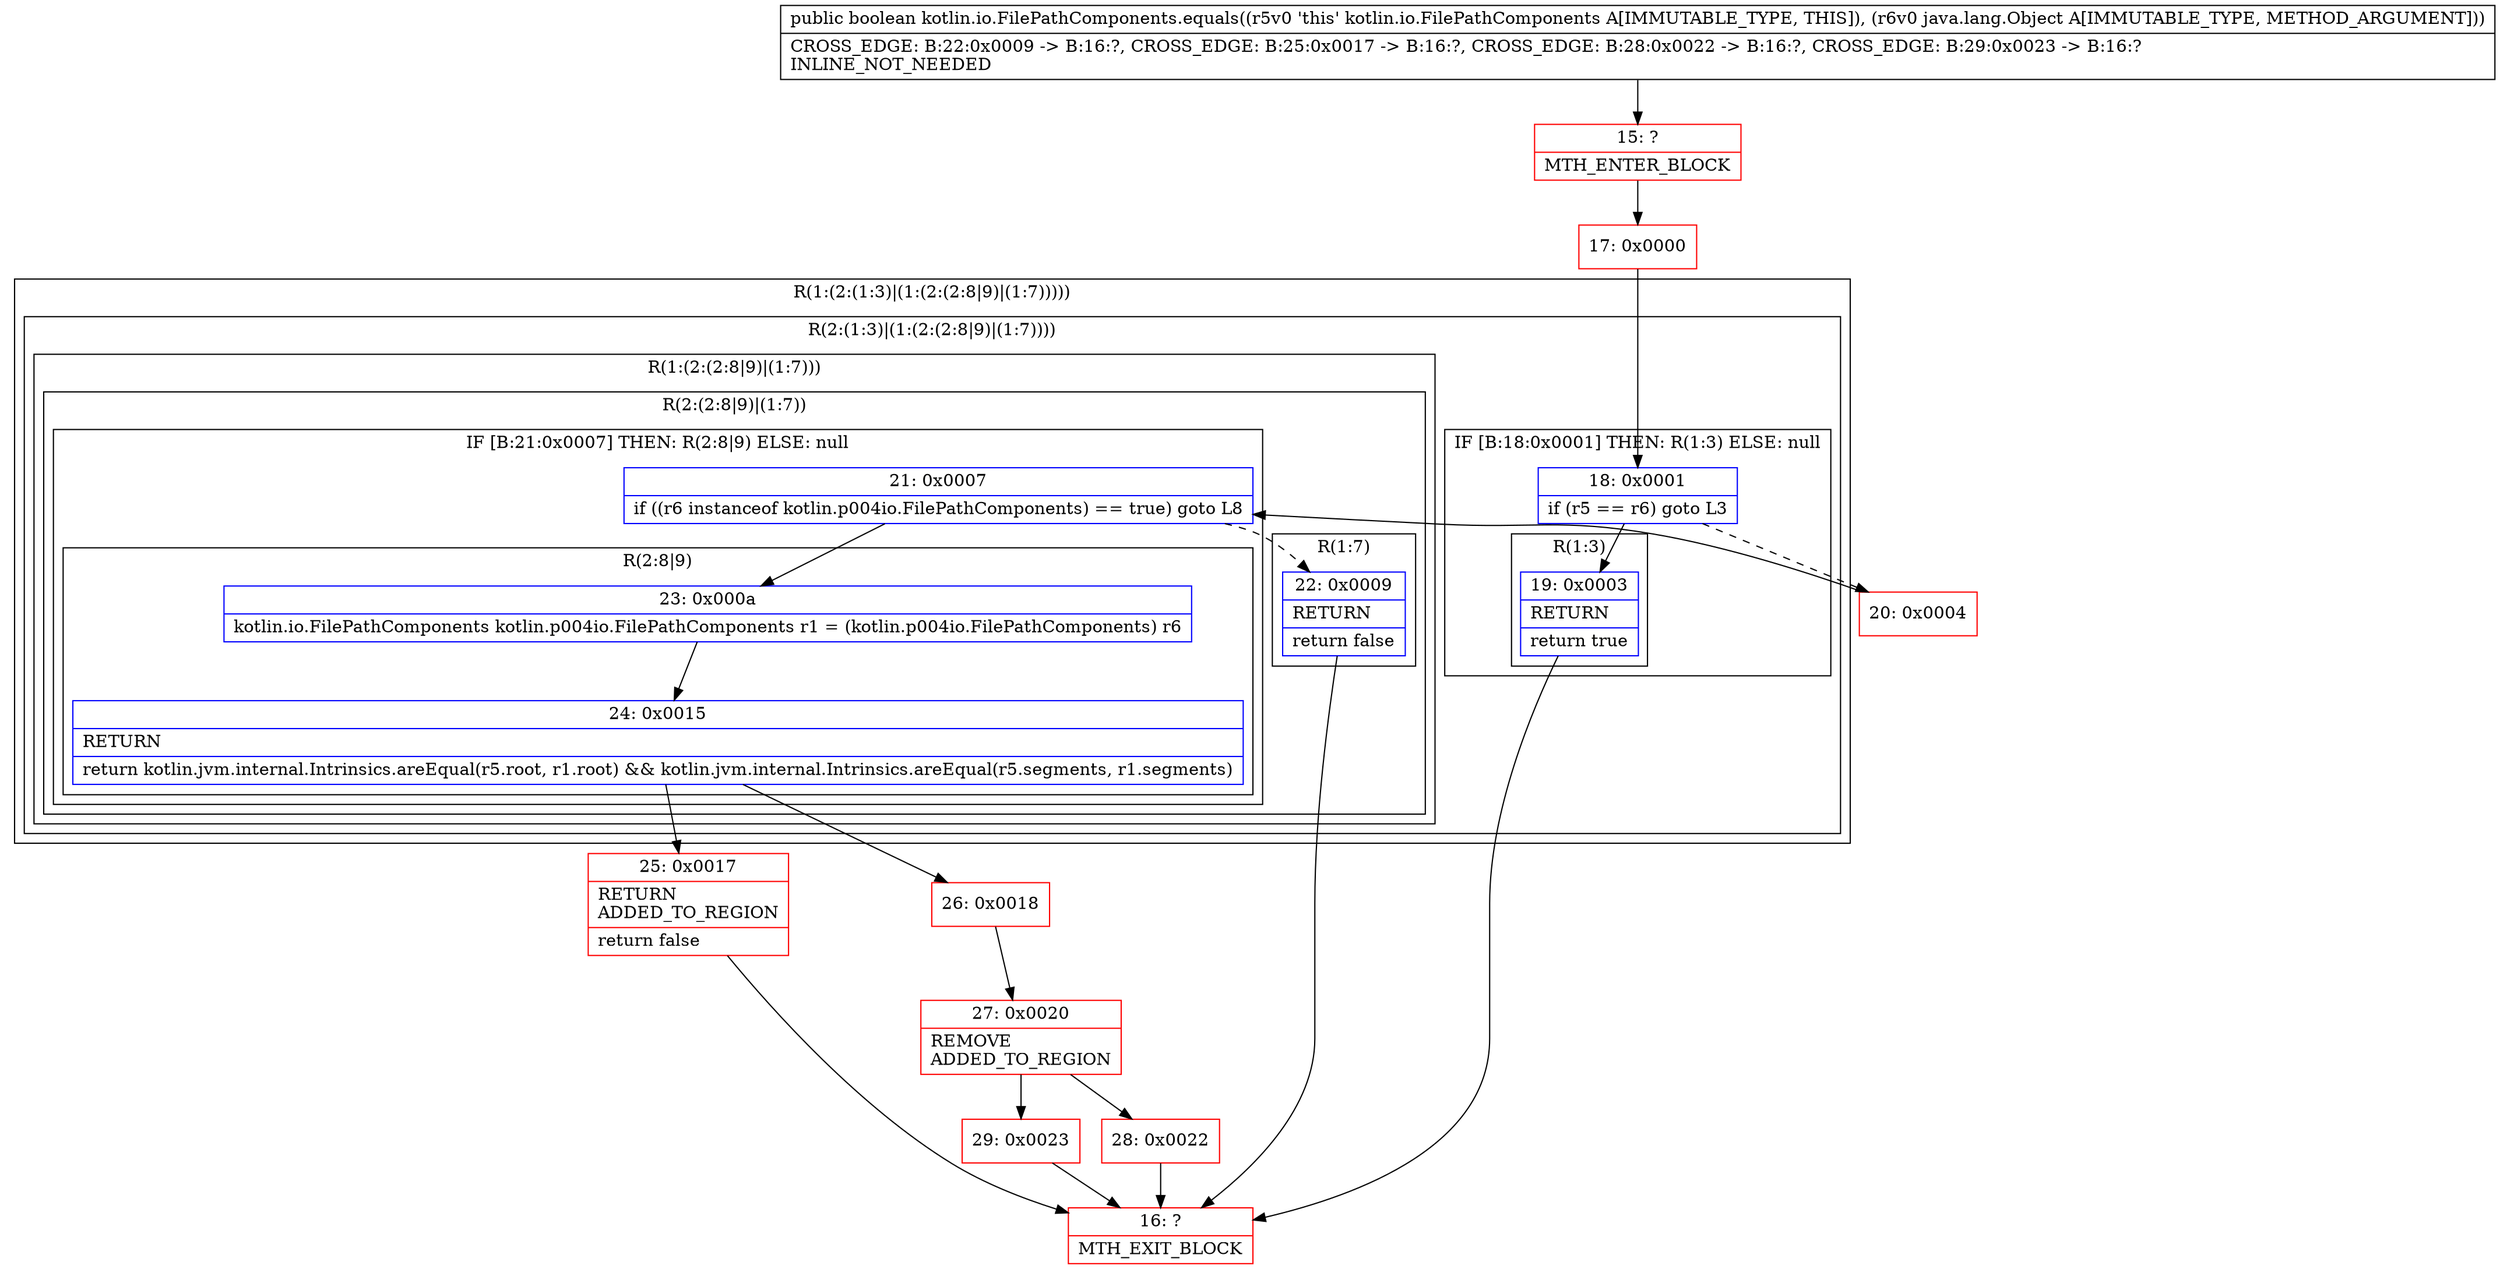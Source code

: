 digraph "CFG forkotlin.io.FilePathComponents.equals(Ljava\/lang\/Object;)Z" {
subgraph cluster_Region_1155125598 {
label = "R(1:(2:(1:3)|(1:(2:(2:8|9)|(1:7)))))";
node [shape=record,color=blue];
subgraph cluster_Region_980339167 {
label = "R(2:(1:3)|(1:(2:(2:8|9)|(1:7))))";
node [shape=record,color=blue];
subgraph cluster_IfRegion_655174313 {
label = "IF [B:18:0x0001] THEN: R(1:3) ELSE: null";
node [shape=record,color=blue];
Node_18 [shape=record,label="{18\:\ 0x0001|if (r5 == r6) goto L3\l}"];
subgraph cluster_Region_1325261788 {
label = "R(1:3)";
node [shape=record,color=blue];
Node_19 [shape=record,label="{19\:\ 0x0003|RETURN\l|return true\l}"];
}
}
subgraph cluster_Region_1151637628 {
label = "R(1:(2:(2:8|9)|(1:7)))";
node [shape=record,color=blue];
subgraph cluster_Region_138969350 {
label = "R(2:(2:8|9)|(1:7))";
node [shape=record,color=blue];
subgraph cluster_IfRegion_1180609220 {
label = "IF [B:21:0x0007] THEN: R(2:8|9) ELSE: null";
node [shape=record,color=blue];
Node_21 [shape=record,label="{21\:\ 0x0007|if ((r6 instanceof kotlin.p004io.FilePathComponents) == true) goto L8\l}"];
subgraph cluster_Region_1120175893 {
label = "R(2:8|9)";
node [shape=record,color=blue];
Node_23 [shape=record,label="{23\:\ 0x000a|kotlin.io.FilePathComponents kotlin.p004io.FilePathComponents r1 = (kotlin.p004io.FilePathComponents) r6\l}"];
Node_24 [shape=record,label="{24\:\ 0x0015|RETURN\l|return kotlin.jvm.internal.Intrinsics.areEqual(r5.root, r1.root) && kotlin.jvm.internal.Intrinsics.areEqual(r5.segments, r1.segments)\l}"];
}
}
subgraph cluster_Region_1729909456 {
label = "R(1:7)";
node [shape=record,color=blue];
Node_22 [shape=record,label="{22\:\ 0x0009|RETURN\l|return false\l}"];
}
}
}
}
}
Node_15 [shape=record,color=red,label="{15\:\ ?|MTH_ENTER_BLOCK\l}"];
Node_17 [shape=record,color=red,label="{17\:\ 0x0000}"];
Node_16 [shape=record,color=red,label="{16\:\ ?|MTH_EXIT_BLOCK\l}"];
Node_20 [shape=record,color=red,label="{20\:\ 0x0004}"];
Node_25 [shape=record,color=red,label="{25\:\ 0x0017|RETURN\lADDED_TO_REGION\l|return false\l}"];
Node_26 [shape=record,color=red,label="{26\:\ 0x0018}"];
Node_27 [shape=record,color=red,label="{27\:\ 0x0020|REMOVE\lADDED_TO_REGION\l}"];
Node_28 [shape=record,color=red,label="{28\:\ 0x0022}"];
Node_29 [shape=record,color=red,label="{29\:\ 0x0023}"];
MethodNode[shape=record,label="{public boolean kotlin.io.FilePathComponents.equals((r5v0 'this' kotlin.io.FilePathComponents A[IMMUTABLE_TYPE, THIS]), (r6v0 java.lang.Object A[IMMUTABLE_TYPE, METHOD_ARGUMENT]))  | CROSS_EDGE: B:22:0x0009 \-\> B:16:?, CROSS_EDGE: B:25:0x0017 \-\> B:16:?, CROSS_EDGE: B:28:0x0022 \-\> B:16:?, CROSS_EDGE: B:29:0x0023 \-\> B:16:?\lINLINE_NOT_NEEDED\l}"];
MethodNode -> Node_15;Node_18 -> Node_19;
Node_18 -> Node_20[style=dashed];
Node_19 -> Node_16;
Node_21 -> Node_22[style=dashed];
Node_21 -> Node_23;
Node_23 -> Node_24;
Node_24 -> Node_25;
Node_24 -> Node_26;
Node_22 -> Node_16;
Node_15 -> Node_17;
Node_17 -> Node_18;
Node_20 -> Node_21;
Node_25 -> Node_16;
Node_26 -> Node_27;
Node_27 -> Node_28;
Node_27 -> Node_29;
Node_28 -> Node_16;
Node_29 -> Node_16;
}

